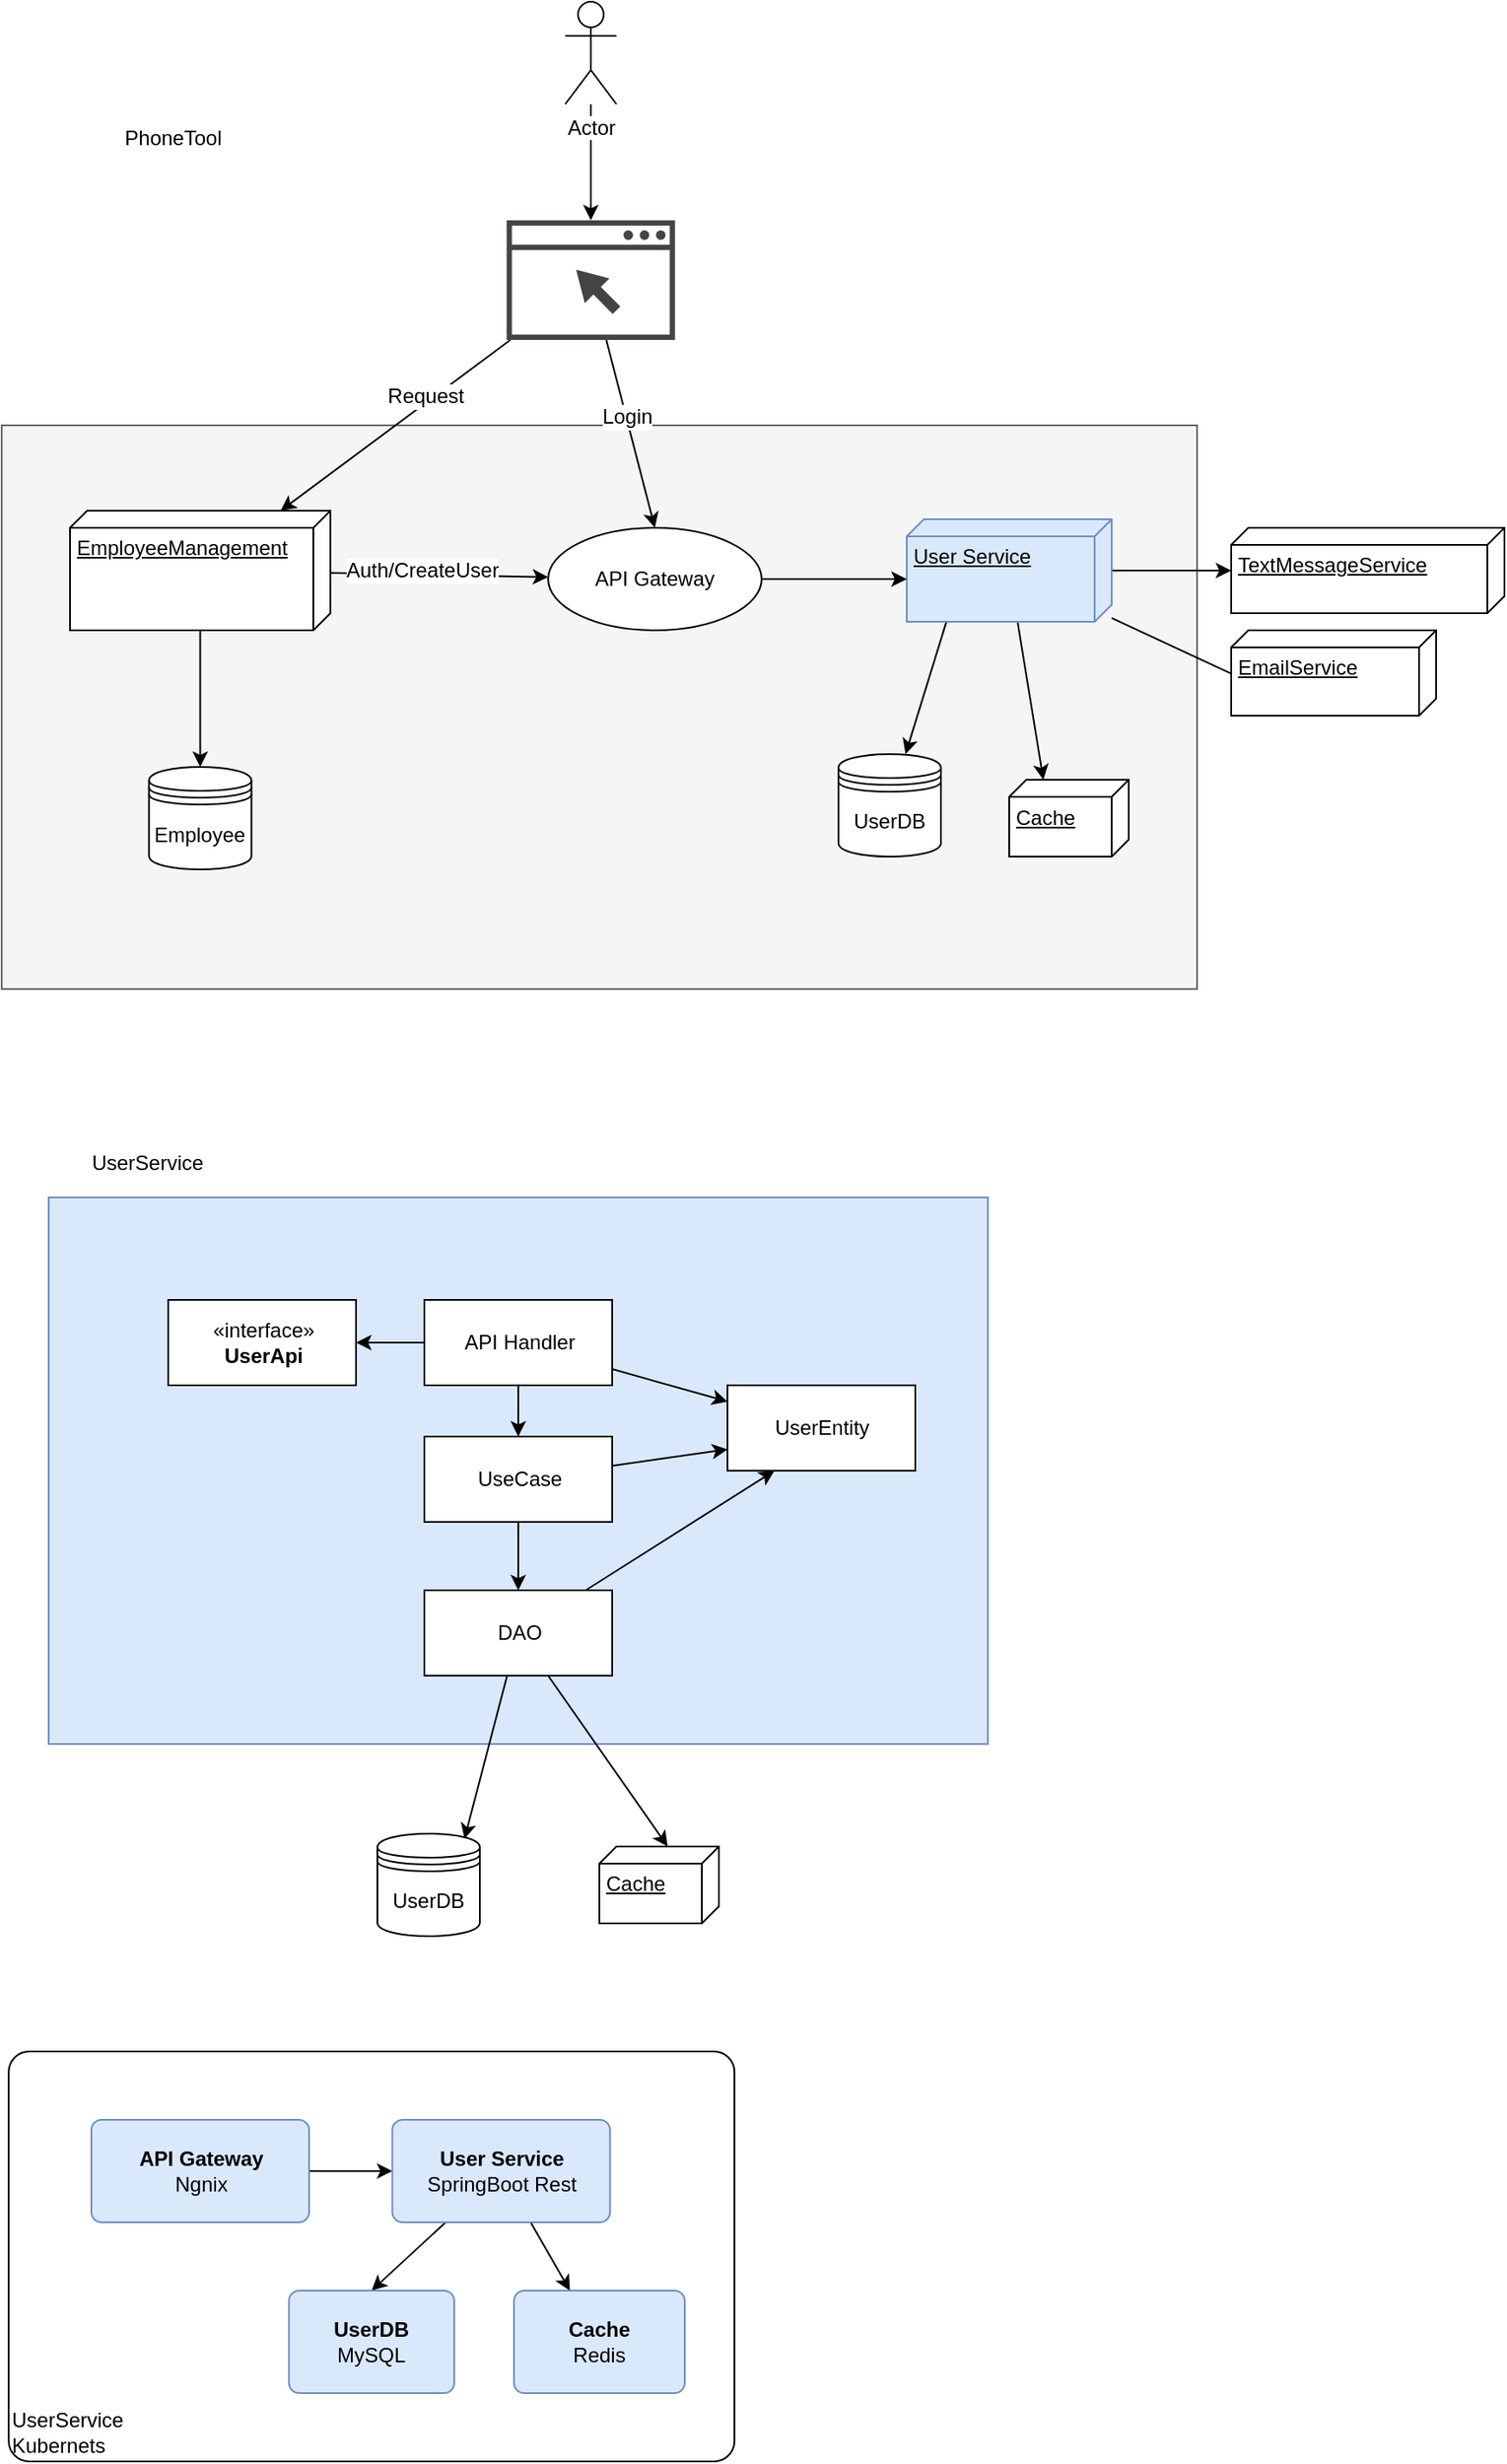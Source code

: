 <mxfile version="12.4.8" type="device"><diagram id="u4Ww-3lyWvNKLsmZCbXm" name="Page-1"><mxGraphModel dx="770" dy="870" grid="0" gridSize="10" guides="1" tooltips="1" connect="1" arrows="1" fold="1" page="0" pageScale="1" pageWidth="850" pageHeight="1100" math="0" shadow="0"><root><mxCell id="0"/><mxCell id="1" parent="0"/><mxCell id="DW78nbouinJc27EoyIx7-17" value="" style="rounded=0;whiteSpace=wrap;html=1;fillColor=#dae8fc;strokeColor=#6c8ebf;" vertex="1" parent="1"><mxGeometry x="132.5" y="770" width="550" height="320" as="geometry"/></mxCell><mxCell id="ZLfZoBgZ_Hpvkj2eOyit-52" value="" style="rounded=0;whiteSpace=wrap;html=1;fillColor=#f5f5f5;strokeColor=#666666;fontColor=#333333;" parent="1" vertex="1"><mxGeometry x="105" y="318" width="700" height="330" as="geometry"/></mxCell><mxCell id="ZLfZoBgZ_Hpvkj2eOyit-40" value="PhoneTool" style="text;html=1;align=center;verticalAlign=middle;resizable=0;points=[];autosize=1;" parent="1" vertex="1"><mxGeometry x="170" y="140" width="70" height="20" as="geometry"/></mxCell><mxCell id="ZLfZoBgZ_Hpvkj2eOyit-50" style="edgeStyle=none;rounded=0;orthogonalLoop=1;jettySize=auto;html=1;" parent="1" source="ZLfZoBgZ_Hpvkj2eOyit-48" target="ZLfZoBgZ_Hpvkj2eOyit-49" edge="1"><mxGeometry relative="1" as="geometry"/></mxCell><mxCell id="ZLfZoBgZ_Hpvkj2eOyit-48" value="Actor" style="shape=umlActor;verticalLabelPosition=bottom;labelBackgroundColor=#ffffff;verticalAlign=top;html=1;" parent="1" vertex="1"><mxGeometry x="435" y="70" width="30" height="60" as="geometry"/></mxCell><mxCell id="ZLfZoBgZ_Hpvkj2eOyit-58" style="edgeStyle=none;rounded=0;orthogonalLoop=1;jettySize=auto;html=1;entryX=0.5;entryY=0;entryDx=0;entryDy=0;" parent="1" source="ZLfZoBgZ_Hpvkj2eOyit-49" target="DW78nbouinJc27EoyIx7-8" edge="1"><mxGeometry relative="1" as="geometry"/></mxCell><mxCell id="ZLfZoBgZ_Hpvkj2eOyit-64" value="Login" style="text;html=1;align=center;verticalAlign=middle;resizable=0;points=[];labelBackgroundColor=#ffffff;" parent="ZLfZoBgZ_Hpvkj2eOyit-58" vertex="1" connectable="0"><mxGeometry x="-0.189" relative="1" as="geometry"><mxPoint as="offset"/></mxGeometry></mxCell><mxCell id="ZLfZoBgZ_Hpvkj2eOyit-60" style="edgeStyle=none;rounded=0;orthogonalLoop=1;jettySize=auto;html=1;" parent="1" source="ZLfZoBgZ_Hpvkj2eOyit-49" target="ZLfZoBgZ_Hpvkj2eOyit-59" edge="1"><mxGeometry relative="1" as="geometry"/></mxCell><mxCell id="ZLfZoBgZ_Hpvkj2eOyit-65" value="Request" style="text;html=1;align=center;verticalAlign=middle;resizable=0;points=[];labelBackgroundColor=#ffffff;" parent="ZLfZoBgZ_Hpvkj2eOyit-60" vertex="1" connectable="0"><mxGeometry x="-0.29" y="-4" relative="1" as="geometry"><mxPoint as="offset"/></mxGeometry></mxCell><mxCell id="ZLfZoBgZ_Hpvkj2eOyit-49" value="" style="pointerEvents=1;shadow=0;dashed=0;html=1;strokeColor=none;fillColor=#434445;aspect=fixed;labelPosition=center;verticalLabelPosition=bottom;verticalAlign=top;align=center;outlineConnect=0;shape=mxgraph.vvd.web_browser;" parent="1" vertex="1"><mxGeometry x="400.7" y="198" width="98.59" height="70" as="geometry"/></mxCell><mxCell id="ZLfZoBgZ_Hpvkj2eOyit-53" value="Employee" style="shape=datastore;whiteSpace=wrap;html=1;" parent="1" vertex="1"><mxGeometry x="191.25" y="518" width="60" height="60" as="geometry"/></mxCell><mxCell id="ZLfZoBgZ_Hpvkj2eOyit-57" style="edgeStyle=none;rounded=0;orthogonalLoop=1;jettySize=auto;html=1;exitX=1.003;exitY=0.807;exitDx=0;exitDy=0;exitPerimeter=0;" parent="1" source="ZLfZoBgZ_Hpvkj2eOyit-55" target="ZLfZoBgZ_Hpvkj2eOyit-56" edge="1"><mxGeometry relative="1" as="geometry"/></mxCell><mxCell id="ZLfZoBgZ_Hpvkj2eOyit-72" style="edgeStyle=none;rounded=0;orthogonalLoop=1;jettySize=auto;html=1;entryX=0;entryY=0;entryDx=0;entryDy=50;entryPerimeter=0;" parent="1" source="ZLfZoBgZ_Hpvkj2eOyit-55" target="ZLfZoBgZ_Hpvkj2eOyit-71" edge="1"><mxGeometry relative="1" as="geometry"/></mxCell><mxCell id="ZLfZoBgZ_Hpvkj2eOyit-75" style="edgeStyle=none;rounded=0;orthogonalLoop=1;jettySize=auto;html=1;entryX=0;entryY=0;entryDx=30;entryDy=110;entryPerimeter=0;" parent="1" source="ZLfZoBgZ_Hpvkj2eOyit-55" target="ZLfZoBgZ_Hpvkj2eOyit-74" edge="1"><mxGeometry relative="1" as="geometry"/></mxCell><mxCell id="ZLfZoBgZ_Hpvkj2eOyit-78" style="edgeStyle=none;rounded=0;orthogonalLoop=1;jettySize=auto;html=1;" parent="1" source="ZLfZoBgZ_Hpvkj2eOyit-55" target="ZLfZoBgZ_Hpvkj2eOyit-77" edge="1"><mxGeometry relative="1" as="geometry"/></mxCell><mxCell id="ZLfZoBgZ_Hpvkj2eOyit-55" value="User Service" style="verticalAlign=top;align=left;spacingTop=8;spacingLeft=2;spacingRight=12;shape=cube;size=10;direction=south;fontStyle=4;html=1;fillColor=#dae8fc;strokeColor=#6c8ebf;" parent="1" vertex="1"><mxGeometry x="635" y="373" width="120" height="60" as="geometry"/></mxCell><mxCell id="ZLfZoBgZ_Hpvkj2eOyit-56" value="UserDB&lt;br&gt;" style="shape=datastore;whiteSpace=wrap;html=1;" parent="1" vertex="1"><mxGeometry x="595" y="510.5" width="60" height="60" as="geometry"/></mxCell><mxCell id="ZLfZoBgZ_Hpvkj2eOyit-61" style="edgeStyle=none;rounded=0;orthogonalLoop=1;jettySize=auto;html=1;" parent="1" source="ZLfZoBgZ_Hpvkj2eOyit-59" target="DW78nbouinJc27EoyIx7-8" edge="1"><mxGeometry relative="1" as="geometry"/></mxCell><mxCell id="ZLfZoBgZ_Hpvkj2eOyit-63" value="Auth/CreateUser" style="text;html=1;align=center;verticalAlign=middle;resizable=0;points=[];labelBackgroundColor=#ffffff;" parent="ZLfZoBgZ_Hpvkj2eOyit-61" vertex="1" connectable="0"><mxGeometry x="-0.158" y="3" relative="1" as="geometry"><mxPoint as="offset"/></mxGeometry></mxCell><mxCell id="ZLfZoBgZ_Hpvkj2eOyit-62" style="edgeStyle=none;rounded=0;orthogonalLoop=1;jettySize=auto;html=1;entryX=0.5;entryY=0;entryDx=0;entryDy=0;" parent="1" source="ZLfZoBgZ_Hpvkj2eOyit-59" target="ZLfZoBgZ_Hpvkj2eOyit-53" edge="1"><mxGeometry relative="1" as="geometry"/></mxCell><mxCell id="ZLfZoBgZ_Hpvkj2eOyit-59" value="EmployeeManagement" style="verticalAlign=top;align=left;spacingTop=8;spacingLeft=2;spacingRight=12;shape=cube;size=10;direction=south;fontStyle=4;html=1;" parent="1" vertex="1"><mxGeometry x="145" y="368" width="152.5" height="70" as="geometry"/></mxCell><mxCell id="ZLfZoBgZ_Hpvkj2eOyit-71" value="Cache&lt;br&gt;" style="verticalAlign=top;align=left;spacingTop=8;spacingLeft=2;spacingRight=12;shape=cube;size=10;direction=south;fontStyle=4;html=1;" parent="1" vertex="1"><mxGeometry x="695" y="525.5" width="70" height="45" as="geometry"/></mxCell><mxCell id="ZLfZoBgZ_Hpvkj2eOyit-74" value="EmailService&lt;br&gt;" style="verticalAlign=top;align=left;spacingTop=8;spacingLeft=2;spacingRight=12;shape=cube;size=10;direction=south;fontStyle=4;html=1;" parent="1" vertex="1"><mxGeometry x="825" y="438" width="120" height="50" as="geometry"/></mxCell><mxCell id="ZLfZoBgZ_Hpvkj2eOyit-77" value="TextMessageService&lt;br&gt;" style="verticalAlign=top;align=left;spacingTop=8;spacingLeft=2;spacingRight=12;shape=cube;size=10;direction=south;fontStyle=4;html=1;" parent="1" vertex="1"><mxGeometry x="825" y="378" width="160" height="50" as="geometry"/></mxCell><mxCell id="ZLfZoBgZ_Hpvkj2eOyit-80" value="UserService&lt;br&gt;" style="text;html=1;align=center;verticalAlign=middle;resizable=0;points=[];autosize=1;" parent="1" vertex="1"><mxGeometry x="150" y="740" width="80" height="20" as="geometry"/></mxCell><mxCell id="DW78nbouinJc27EoyIx7-12" style="edgeStyle=none;rounded=0;orthogonalLoop=1;jettySize=auto;html=1;entryX=0;entryY=0;entryDx=35;entryDy=120;entryPerimeter=0;" edge="1" parent="1" source="DW78nbouinJc27EoyIx7-8" target="ZLfZoBgZ_Hpvkj2eOyit-55"><mxGeometry relative="1" as="geometry"/></mxCell><mxCell id="DW78nbouinJc27EoyIx7-8" value="API Gateway" style="ellipse;whiteSpace=wrap;html=1;" vertex="1" parent="1"><mxGeometry x="425" y="378" width="125" height="60" as="geometry"/></mxCell><mxCell id="DW78nbouinJc27EoyIx7-19" value="«interface»&lt;br&gt;&lt;b&gt;UserApi&lt;/b&gt;" style="html=1;" vertex="1" parent="1"><mxGeometry x="202.5" y="830" width="110" height="50" as="geometry"/></mxCell><mxCell id="DW78nbouinJc27EoyIx7-23" style="edgeStyle=none;rounded=0;orthogonalLoop=1;jettySize=auto;html=1;" edge="1" parent="1" source="DW78nbouinJc27EoyIx7-21" target="DW78nbouinJc27EoyIx7-19"><mxGeometry relative="1" as="geometry"/></mxCell><mxCell id="DW78nbouinJc27EoyIx7-25" style="edgeStyle=none;rounded=0;orthogonalLoop=1;jettySize=auto;html=1;entryX=0.5;entryY=0;entryDx=0;entryDy=0;" edge="1" parent="1" source="DW78nbouinJc27EoyIx7-21" target="DW78nbouinJc27EoyIx7-24"><mxGeometry relative="1" as="geometry"/></mxCell><mxCell id="DW78nbouinJc27EoyIx7-27" style="edgeStyle=none;rounded=0;orthogonalLoop=1;jettySize=auto;html=1;" edge="1" parent="1" source="DW78nbouinJc27EoyIx7-21" target="DW78nbouinJc27EoyIx7-26"><mxGeometry relative="1" as="geometry"/></mxCell><mxCell id="DW78nbouinJc27EoyIx7-21" value="API Handler" style="html=1;" vertex="1" parent="1"><mxGeometry x="352.5" y="830" width="110" height="50" as="geometry"/></mxCell><mxCell id="DW78nbouinJc27EoyIx7-28" style="edgeStyle=none;rounded=0;orthogonalLoop=1;jettySize=auto;html=1;entryX=0;entryY=0.75;entryDx=0;entryDy=0;" edge="1" parent="1" source="DW78nbouinJc27EoyIx7-24" target="DW78nbouinJc27EoyIx7-26"><mxGeometry relative="1" as="geometry"/></mxCell><mxCell id="DW78nbouinJc27EoyIx7-31" style="edgeStyle=none;rounded=0;orthogonalLoop=1;jettySize=auto;html=1;" edge="1" parent="1" source="DW78nbouinJc27EoyIx7-24" target="DW78nbouinJc27EoyIx7-29"><mxGeometry relative="1" as="geometry"/></mxCell><mxCell id="DW78nbouinJc27EoyIx7-24" value="UseCase" style="html=1;" vertex="1" parent="1"><mxGeometry x="352.5" y="910" width="110" height="50" as="geometry"/></mxCell><mxCell id="DW78nbouinJc27EoyIx7-26" value="UserEntity" style="html=1;" vertex="1" parent="1"><mxGeometry x="530" y="880" width="110" height="50" as="geometry"/></mxCell><mxCell id="DW78nbouinJc27EoyIx7-30" style="edgeStyle=none;rounded=0;orthogonalLoop=1;jettySize=auto;html=1;entryX=0.25;entryY=1;entryDx=0;entryDy=0;" edge="1" parent="1" source="DW78nbouinJc27EoyIx7-29" target="DW78nbouinJc27EoyIx7-26"><mxGeometry relative="1" as="geometry"/></mxCell><mxCell id="DW78nbouinJc27EoyIx7-34" style="edgeStyle=none;rounded=0;orthogonalLoop=1;jettySize=auto;html=1;entryX=0;entryY=0;entryDx=0;entryDy=30;entryPerimeter=0;" edge="1" parent="1" source="DW78nbouinJc27EoyIx7-29" target="DW78nbouinJc27EoyIx7-33"><mxGeometry relative="1" as="geometry"/></mxCell><mxCell id="DW78nbouinJc27EoyIx7-35" style="edgeStyle=none;rounded=0;orthogonalLoop=1;jettySize=auto;html=1;entryX=0.85;entryY=0.05;entryDx=0;entryDy=0;entryPerimeter=0;" edge="1" parent="1" source="DW78nbouinJc27EoyIx7-29" target="DW78nbouinJc27EoyIx7-32"><mxGeometry relative="1" as="geometry"/></mxCell><mxCell id="DW78nbouinJc27EoyIx7-29" value="DAO" style="html=1;" vertex="1" parent="1"><mxGeometry x="352.5" y="1000" width="110" height="50" as="geometry"/></mxCell><mxCell id="DW78nbouinJc27EoyIx7-32" value="UserDB&lt;br&gt;" style="shape=datastore;whiteSpace=wrap;html=1;" vertex="1" parent="1"><mxGeometry x="325" y="1142.5" width="60" height="60" as="geometry"/></mxCell><mxCell id="DW78nbouinJc27EoyIx7-33" value="Cache&lt;br&gt;" style="verticalAlign=top;align=left;spacingTop=8;spacingLeft=2;spacingRight=12;shape=cube;size=10;direction=south;fontStyle=4;html=1;" vertex="1" parent="1"><mxGeometry x="455" y="1150" width="70" height="45" as="geometry"/></mxCell><mxCell id="DW78nbouinJc27EoyIx7-37" value="&lt;div style=&quot;text-align: left&quot;&gt;UserService&lt;/div&gt;&lt;div style=&quot;text-align: left&quot;&gt;Kubernets&lt;/div&gt;" style="rounded=1;whiteSpace=wrap;html=1;labelBackgroundColor=none;fillColor=#ffffff;fontColor=#000000;align=left;arcSize=5;strokeColor=#000000;verticalAlign=bottom;points=[[0.25,0,0],[0.5,0,0],[0.75,0,0],[1,0.25,0],[1,0.5,0],[1,0.75,0],[0.75,1,0],[0.5,1,0],[0.25,1,0],[0,0.75,0],[0,0.5,0],[0,0.25,0]];" vertex="1" parent="1"><mxGeometry x="109.1" y="1270" width="425" height="240" as="geometry"/></mxCell><mxCell id="DW78nbouinJc27EoyIx7-44" style="edgeStyle=none;rounded=0;orthogonalLoop=1;jettySize=auto;html=1;entryX=0;entryY=0.5;entryDx=0;entryDy=0;entryPerimeter=0;" edge="1" parent="1" source="DW78nbouinJc27EoyIx7-38" target="DW78nbouinJc27EoyIx7-39"><mxGeometry relative="1" as="geometry"/></mxCell><mxCell id="DW78nbouinJc27EoyIx7-38" value="&lt;b&gt;API Gateway&lt;/b&gt;&lt;br&gt;Ngnix" style="rounded=1;whiteSpace=wrap;html=1;labelBackgroundColor=none;fillColor=#dae8fc;fontColor=#000000;align=center;arcSize=10;strokeColor=#6c8ebf;points=[[0.25,0,0],[0.5,0,0],[0.75,0,0],[1,0.25,0],[1,0.5,0],[1,0.75,0],[0.75,1,0],[0.5,1,0],[0.25,1,0],[0,0.75,0],[0,0.5,0],[0,0.25,0]];" vertex="1" parent="1"><mxGeometry x="157.5" y="1310" width="127.5" height="60" as="geometry"/></mxCell><mxCell id="DW78nbouinJc27EoyIx7-42" style="edgeStyle=none;rounded=0;orthogonalLoop=1;jettySize=auto;html=1;entryX=0.5;entryY=0;entryDx=0;entryDy=0;entryPerimeter=0;" edge="1" parent="1" source="DW78nbouinJc27EoyIx7-39" target="DW78nbouinJc27EoyIx7-40"><mxGeometry relative="1" as="geometry"/></mxCell><mxCell id="DW78nbouinJc27EoyIx7-43" style="edgeStyle=none;rounded=0;orthogonalLoop=1;jettySize=auto;html=1;" edge="1" parent="1" source="DW78nbouinJc27EoyIx7-39" target="DW78nbouinJc27EoyIx7-41"><mxGeometry relative="1" as="geometry"/></mxCell><mxCell id="DW78nbouinJc27EoyIx7-39" value="&lt;b&gt;User Service&lt;/b&gt;&lt;br&gt;SpringBoot Rest" style="rounded=1;whiteSpace=wrap;html=1;labelBackgroundColor=none;fillColor=#dae8fc;fontColor=#000000;align=center;arcSize=10;strokeColor=#6c8ebf;points=[[0.25,0,0],[0.5,0,0],[0.75,0,0],[1,0.25,0],[1,0.5,0],[1,0.75,0],[0.75,1,0],[0.5,1,0],[0.25,1,0],[0,0.75,0],[0,0.5,0],[0,0.25,0]];" vertex="1" parent="1"><mxGeometry x="333.75" y="1310" width="127.5" height="60" as="geometry"/></mxCell><mxCell id="DW78nbouinJc27EoyIx7-40" value="&lt;b&gt;UserDB&lt;/b&gt;&lt;br&gt;MySQL" style="rounded=1;whiteSpace=wrap;html=1;labelBackgroundColor=none;fillColor=#dae8fc;fontColor=#000000;align=center;arcSize=10;strokeColor=#6c8ebf;points=[[0.25,0,0],[0.5,0,0],[0.75,0,0],[1,0.25,0],[1,0.5,0],[1,0.75,0],[0.75,1,0],[0.5,1,0],[0.25,1,0],[0,0.75,0],[0,0.5,0],[0,0.25,0]];" vertex="1" parent="1"><mxGeometry x="273.2" y="1410" width="96.8" height="60" as="geometry"/></mxCell><mxCell id="DW78nbouinJc27EoyIx7-41" value="&lt;b&gt;Cache&lt;/b&gt;&lt;br&gt;Redis" style="rounded=1;whiteSpace=wrap;html=1;labelBackgroundColor=none;fillColor=#dae8fc;fontColor=#000000;align=center;arcSize=10;strokeColor=#6c8ebf;points=[[0.25,0,0],[0.5,0,0],[0.75,0,0],[1,0.25,0],[1,0.5,0],[1,0.75,0],[0.75,1,0],[0.5,1,0],[0.25,1,0],[0,0.75,0],[0,0.5,0],[0,0.25,0]];" vertex="1" parent="1"><mxGeometry x="405" y="1410" width="100" height="60" as="geometry"/></mxCell></root></mxGraphModel></diagram></mxfile>